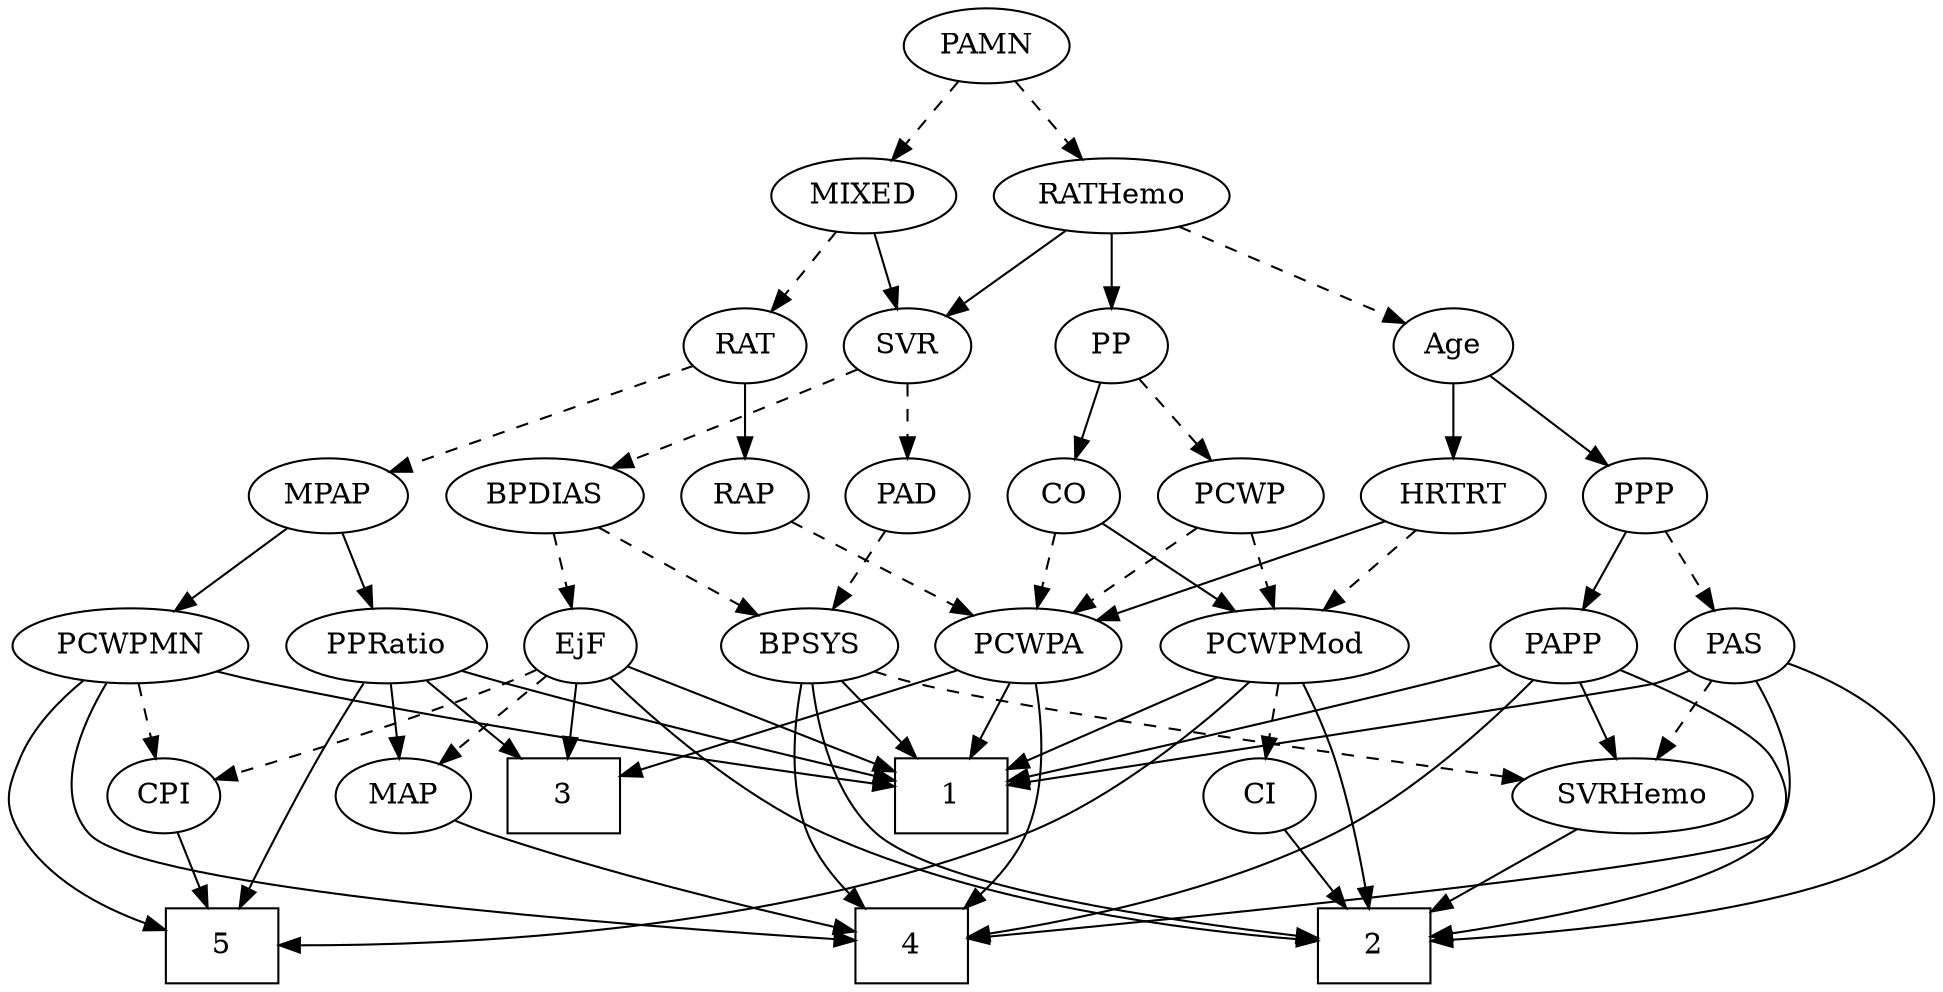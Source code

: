 strict digraph {
	graph [bb="0,0,852.22,468"];
	node [label="\N"];
	1	[height=0.5,
		pos="412.64,90",
		shape=box,
		width=0.75];
	2	[height=0.5,
		pos="636.64,18",
		shape=box,
		width=0.75];
	3	[height=0.5,
		pos="264.64,90",
		shape=box,
		width=0.75];
	4	[height=0.5,
		pos="412.64,18",
		shape=box,
		width=0.75];
	5	[height=0.5,
		pos="85.635,18",
		shape=box,
		width=0.75];
	Age	[height=0.5,
		pos="637.64,306",
		width=0.75];
	PPP	[height=0.5,
		pos="722.64,234",
		width=0.75];
	Age -> PPP	[pos="e,706.3,248.46 654.02,291.5 666.61,281.14 684.17,266.67 698.38,254.97",
		style=solid];
	HRTRT	[height=0.5,
		pos="637.64,234",
		width=1.1013];
	Age -> HRTRT	[pos="e,637.64,252.1 637.64,287.7 637.64,279.98 637.64,270.71 637.64,262.11",
		style=solid];
	EjF	[height=0.5,
		pos="276.64,162",
		width=0.75];
	EjF -> 1	[pos="e,385.19,105.13 297.29,150.37 318.2,139.6 350.98,122.74 376.25,109.73",
		style=solid];
	EjF -> 2	[pos="e,609.31,19.938 289.11,145.72 306.51,125.51 340.06,90.312 376.64,72 449.86,35.341 546.75,24.038 599.14,20.553",
		style=solid];
	EjF -> 3	[pos="e,267.6,108.28 273.73,144.05 272.41,136.35 270.81,127.03 269.33,118.36",
		style=solid];
	CPI	[height=0.5,
		pos="112.64,90",
		width=0.75];
	EjF -> CPI	[pos="e,133.86,101.28 255,151.14 249.67,148.76 243.96,146.25 238.64,144 198.96,127.2 188.13,125.21 148.64,108 146.83,107.21 144.98,106.39 \
143.12,105.55",
		style=dashed];
	MAP	[height=0.5,
		pos="188.64,90",
		width=0.84854];
	EjF -> MAP	[pos="e,206.15,104.93 259.67,147.5 246.81,137.27 228.92,123.04 214.31,111.42",
		style=dashed];
	RAP	[height=0.5,
		pos="213.64,234",
		width=0.77632];
	PCWPA	[height=0.5,
		pos="365.64,162",
		width=1.1555];
	RAP -> PCWPA	[pos="e,338.1,175.68 235.74,222.82 260.08,211.61 299.61,193.41 328.68,180.02",
		style=dashed];
	MIXED	[height=0.5,
		pos="364.64,378",
		width=1.1193];
	RAT	[height=0.5,
		pos="213.64,306",
		width=0.75827];
	MIXED -> RAT	[pos="e,235.5,317.14 337.64,364.49 311.54,352.38 272.02,334.06 244.64,321.37",
		style=dashed];
	SVR	[height=0.5,
		pos="381.64,306",
		width=0.77632];
	MIXED -> SVR	[pos="e,377.44,324.28 368.75,360.05 370.64,352.26 372.94,342.82 375.06,334.08",
		style=solid];
	MPAP	[height=0.5,
		pos="132.64,234",
		width=0.97491];
	PCWPMN	[height=0.5,
		pos="81.635,162",
		width=1.3902];
	MPAP -> PCWPMN	[pos="e,93.754,179.63 120.81,216.76 114.53,208.14 106.67,197.36 99.651,187.73",
		style=solid];
	PPRatio	[height=0.5,
		pos="189.64,162",
		width=1.1013];
	MPAP -> PPRatio	[pos="e,176.36,179.31 145.57,217.12 152.75,208.29 161.84,197.13 169.9,187.24",
		style=solid];
	BPSYS	[height=0.5,
		pos="462.64,162",
		width=1.0471];
	BPSYS -> 1	[pos="e,424.87,108.12 451.04,144.76 445.03,136.35 437.56,125.89 430.8,116.44",
		style=solid];
	BPSYS -> 2	[pos="e,615.63,36.139 480.93,146.07 511.06,121.48 571.37,72.26 607.45,42.816",
		style=solid];
	BPSYS -> 4	[pos="e,427.07,36.037 462.14,143.68 461.12,125.31 458.01,95.711 448.64,72 444.81,62.326 438.98,52.647 433.11,44.258",
		style=solid];
	SVRHemo	[height=0.5,
		pos="769.64,90",
		width=1.3902];
	BPSYS -> SVRHemo	[pos="e,726.1,99.076 491.25,149.9 497.27,147.78 503.62,145.69 509.64,144 547.73,133.29 651.8,113.08 716.13,100.95",
		style=dashed];
	PAD	[height=0.5,
		pos="390.64,234",
		width=0.79437];
	PAD -> BPSYS	[pos="e,446.74,178.46 405.55,218.5 415.33,209 428.3,196.38 439.41,185.58",
		style=dashed];
	CO	[height=0.5,
		pos="464.64,234",
		width=0.75];
	PCWPMod	[height=0.5,
		pos="570.64,162",
		width=1.4443];
	CO -> PCWPMod	[pos="e,547.58,178.23 483.1,220.81 498.49,210.64 520.77,195.93 539,183.89",
		style=solid];
	CO -> PCWPA	[pos="e,386.42,177.7 446.48,220.16 432.03,209.94 411.52,195.44 394.78,183.61",
		style=dashed];
	PAS	[height=0.5,
		pos="771.64,162",
		width=0.75];
	PAS -> 1	[pos="e,440.02,92.912 751.09,150.1 746.14,147.81 740.78,145.6 735.64,144 635.32,112.76 511.41,98.998 450.33,93.764",
		style=solid];
	PAS -> 2	[pos="e,663.95,21.823 794.33,151.77 811.88,143.27 834.95,128.8 845.64,108 852.95,93.769 855.46,84.628 845.64,72 824.74,45.147 728.14,29.706 \
673.88,23.01",
		style=solid];
	PAS -> 4	[pos="e,439.92,21.484 789.9,148.38 813.83,130.34 850.34,96.648 828.64,72 816.14,57.816 550.13,31.764 450.16,22.435",
		style=solid];
	PAS -> SVRHemo	[pos="e,770.12,108.1 771.14,143.7 770.92,135.98 770.66,126.71 770.41,118.11",
		style=dashed];
	PAMN	[height=0.5,
		pos="418.64,450",
		width=1.011];
	PAMN -> MIXED	[pos="e,377.09,395.15 406.11,432.76 399.36,424.02 390.9,413.05 383.39,403.31",
		style=dashed];
	RATHemo	[height=0.5,
		pos="472.64,378",
		width=1.3721];
	PAMN -> RATHemo	[pos="e,459.8,395.63 431.16,432.76 437.81,424.14 446.13,413.36 453.56,403.73",
		style=dashed];
	RATHemo -> Age	[pos="e,615.21,316.52 503.67,363.83 532.86,351.45 576.35,333 605.8,320.51",
		style=dashed];
	RATHemo -> SVR	[pos="e,399.02,320.37 452.44,361.46 439.05,351.16 421.36,337.56 407.02,326.53",
		style=solid];
	PP	[height=0.5,
		pos="472.64,306",
		width=0.75];
	RATHemo -> PP	[pos="e,472.64,324.1 472.64,359.7 472.64,351.98 472.64,342.71 472.64,334.11",
		style=solid];
	CPI -> 5	[pos="e,92.365,36.447 106.24,72.411 103.2,64.539 99.494,54.929 96.066,46.042",
		style=solid];
	RAT -> RAP	[pos="e,213.64,252.1 213.64,287.7 213.64,279.98 213.64,270.71 213.64,262.11",
		style=solid];
	RAT -> MPAP	[pos="e,149.72,249.77 197.63,291.17 186.18,281.27 170.54,267.75 157.47,256.46",
		style=dashed];
	SVR -> PAD	[pos="e,388.44,252.1 383.86,287.7 384.85,279.98 386.04,270.71 387.15,262.11",
		style=dashed];
	BPDIAS	[height=0.5,
		pos="301.64,234",
		width=1.1735];
	SVR -> BPDIAS	[pos="e,319.47,250.61 365.45,290.83 354.51,281.27 339.84,268.43 327.32,257.48",
		style=dashed];
	PCWPMod -> 1	[pos="e,439.71,102.99 539.8,147.34 513.77,135.81 476.46,119.28 448.98,107.1",
		style=solid];
	PCWPMod -> 2	[pos="e,623.04,36.41 574.87,144.06 579.78,125.74 588.74,95.951 600.64,72 605.26,62.683 611.31,53.101 617.13,44.69",
		style=solid];
	PCWPMod -> 5	[pos="e,112.75,18.587 554.1,144.76 532.05,124.16 490.87,89.243 448.64,72 336.42,26.184 190.43,19.197 122.9,18.628",
		style=solid];
	CI	[height=0.5,
		pos="636.64,90",
		width=0.75];
	PCWPMod -> CI	[pos="e,622.76,105.72 585.94,144.76 594.8,135.37 606.08,123.41 615.75,113.15",
		style=dashed];
	PCWPA -> 1	[pos="e,400.92,108.45 376.77,144.41 382.29,136.2 389.07,126.1 395.25,116.9",
		style=solid];
	PCWPA -> 3	[pos="e,289.22,108.04 344.22,146.15 330.63,136.74 312.79,124.38 297.45,113.74",
		style=solid];
	PCWPA -> 4	[pos="e,397.67,36.445 365.4,143.7 365.68,125.34 367.7,95.752 376.64,72 380.24,62.419 385.91,52.877 391.68,44.584",
		style=solid];
	PCWPMN -> 1	[pos="e,385.44,95.481 118.64,149.8 125.9,147.75 133.48,145.72 140.64,144 223.95,123.92 323.01,106.13 375.57,97.156",
		style=solid];
	PCWPMN -> 4	[pos="e,385.57,18.969 74.408,144.04 67.265,124.3 59.643,91.882 76.635,72 114.78,27.371 296.34,20.095 375.55,19.072",
		style=solid];
	PCWPMN -> 5	[pos="e,58.437,28.948 49.998,147.78 33.569,139.09 15.011,125.97 5.6354,108 -1.7661,93.815 -1.9347,86.096 5.6354,72 14.926,54.7 32.621,\
42.095 49.011,33.529",
		style=solid];
	PCWPMN -> CPI	[pos="e,105.2,107.79 89.14,144.05 92.719,135.97 97.082,126.12 101.07,117.11",
		style=dashed];
	SVRHemo -> 2	[pos="e,663.83,33.315 742.4,74.666 722.32,64.096 694.79,49.609 672.86,38.063",
		style=solid];
	BPDIAS -> EjF	[pos="e,282.63,179.79 295.58,216.05 292.73,208.06 289.25,198.33 286.06,189.4",
		style=dashed];
	BPDIAS -> BPSYS	[pos="e,435.58,174.76 330.05,220.65 356.81,209.01 397.04,191.52 426.16,178.86",
		style=dashed];
	MAP -> 4	[pos="e,385.5,25.714 212.14,78.451 217.51,76.196 223.23,73.919 228.64,72 278.75,54.208 338.07,37.958 375.54,28.269",
		style=solid];
	PP -> CO	[pos="e,466.59,252.1 470.66,287.7 469.78,279.98 468.72,270.71 467.73,262.11",
		style=solid];
	PCWP	[height=0.5,
		pos="544.64,234",
		width=0.97491];
	PP -> PCWP	[pos="e,528.84,250.36 487.21,290.83 497.02,281.29 510.18,268.5 521.42,257.57",
		style=dashed];
	PPP -> PAS	[pos="e,760.79,178.49 733.51,217.46 739.79,208.49 747.82,197.02 754.89,186.92",
		style=dashed];
	PAPP	[height=0.5,
		pos="694.64,162",
		width=0.88464];
	PPP -> PAPP	[pos="e,701.42,179.96 716,216.41 712.77,208.34 708.81,198.43 705.18,189.35",
		style=solid];
	PPRatio -> 1	[pos="e,385.47,99.163 220.61,150.55 227.21,148.36 234.15,146.08 240.64,144 287.08,129.11 340.83,112.67 375.71,102.11",
		style=solid];
	PPRatio -> 3	[pos="e,246.2,108.21 206.28,145.46 215.8,136.58 227.94,125.25 238.68,115.23",
		style=solid];
	PPRatio -> 5	[pos="e,77.953,36.198 161.05,149.47 129.22,136.35 81.546,115.73 76.635,108 64.915,89.557 68.798,64.5 74.672,45.672",
		style=solid];
	PPRatio -> MAP	[pos="e,188.88,108.1 189.39,143.7 189.28,135.98 189.15,126.71 189.02,118.11",
		style=solid];
	PCWP -> PCWPMod	[pos="e,564.22,180.28 550.93,216.05 553.86,208.18 557.41,198.62 560.68,189.79",
		style=dashed];
	PCWP -> PCWPA	[pos="e,395.47,174.67 517.45,222.37 487.54,210.67 439.2,191.77 405.12,178.44",
		style=dashed];
	CI -> 2	[pos="e,636.64,36.104 636.64,71.697 636.64,63.983 636.64,54.712 636.64,46.112",
		style=solid];
	PAPP -> 1	[pos="e,439.66,97.301 666.45,153.23 655.59,150.27 643.05,146.92 631.64,144 567.78,127.66 493.11,109.87 449.53,99.617",
		style=solid];
	PAPP -> 2	[pos="e,663.99,22.487 719.75,150.48 724.99,148.31 730.49,146.06 735.64,144 776.78,127.51 803.58,144.56 828.64,108 837.68,94.801 838.33,\
84.73 828.64,72 810.01,47.534 724.59,31.482 674.18,23.962",
		style=solid];
	PAPP -> 4	[pos="e,439.74,20.92 695.47,143.96 695.45,123.83 692.16,90.734 672.64,72 641.15,41.786 513.87,27.265 449.83,21.757",
		style=solid];
	PAPP -> SVRHemo	[pos="e,752.45,107.04 710.54,146.15 720.53,136.83 733.63,124.61 744.95,114.04",
		style=solid];
	HRTRT -> PCWPMod	[pos="e,586.24,179.31 622.43,217.12 613.82,208.12 602.87,196.68 593.27,186.65",
		style=dashed];
	HRTRT -> PCWPA	[pos="e,396.66,174.21 607.77,221.95 601.49,219.83 594.88,217.73 588.64,216 512.94,195.09 491.4,200.68 415.64,180 412.64,179.18 409.55,\
178.28 406.46,177.34",
		style=solid];
}
